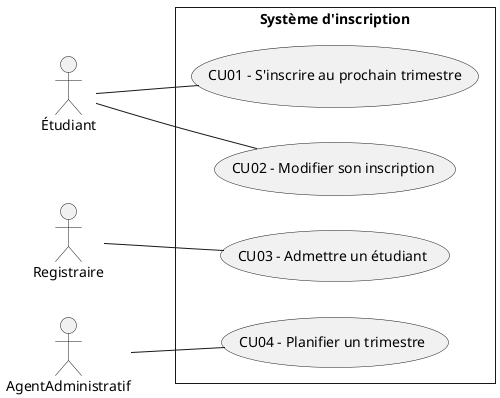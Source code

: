 
@startuml cas utilisation
skinparam backgroundColor white
skinparam style strictuml
left to right direction
rectangle "Système d'inscription"{
(CU01 - S'inscrire au prochain trimestre) as CU01
(CU02 - Modifier son inscription) as CU02
(CU03 - Admettre un étudiant) as CU03
(CU04 - Planifier un trimestre) as CU04
}
Étudiant -- CU01
Étudiant -- CU02
Registraire -- CU03
AgentAdministratif -- CU04
@enduml

<!-- ------------------------------------------------------------------------------------------------------ -->

@startuml MDD
top to bottom direction
title MDD
skinparam backgroundColor white
skinparam style strictuml
hide empty members

package Système {
class Université <<Organisation>>
class Étudiant <<Role>>
class Inscription <<Transaction>>
class Cours <<Description d'entité>>{
  sigle: String
}
class Trimestre <<Planification>>{
  session : String
  année : Entier
  debutInscription : Date 
  finInscription : Date 
}
class GroupeCours <<Service>>
class Horaire <<Planification>>
Université "1" -- "*" Cours: Offre des formations >
Université "1" -- "*" Étudiant: Offre des service a >
Université "1" -- "*" Inscription : Enregistre >
Étudiant "1" - "*" Inscription: Effectue >
Inscription "1" -- "*" GroupeCours: Est-pour >
Cours "1" -- "*" GroupeCours: Est-enseigné-dans <
GroupeCours "1" -- "1" Horaire: Se-donne-selon >
GroupeCours "*" -- "1" Trimestre: À-lieu-dans >
Cours "1" -- "*" Cours: Est-préalable-à >
}
@enduml


<!-- ------------------------------------------------------------------------------------------------------ -->

@startuml DSS
skinparam backgroundColor white

hide footbox
title Scénario de S'inscrire à un trimestre
'Dans un DSS, un actor est externe au système
'Truc PlantUML - “as E” définit E comme un synonyme de :Étudiant. 
'Truc PlantUML - il faut mettre les "" autour du nom :Étudiant, car cela commence avec deux points (:)
actor ":Étudiant" as E
'Système vu en tant que boîte noire. Le nom pourrait être “Système de vente NextGen” 
'  mais on se contente de “Système”.
'les deux points (:) indiquent une instance et sont expliqués dans 
'  le chapitre sur la notation des diagrammes de sequence UML
participant ":Système" as S
E->S: démarrerInscription(adresseIP)
'Cadre d’interaction pour représenter une boucle UML avec une expression booléenne servant de garde
'Truc PlantUML – tout ce qui suit “loop” est considéré comme une condition de la boucle (sytaxe est souple)
loop Inscription pas confirmée
  E->S: saisirCours(cours)
' Valeur(s) de retour au message précédent. Abstraction ne tenant pas compte de la présentation ni du medium. La ligne de retour est facultative si rien n’est retourné.
  E<--S: infos et groupes
  loop n'a pas ajouté groupe-cours
    E->S : saisirGroupeCours(groupeCours)
    E<--S : horaire du groupe
  end
  E->S: ajouterGroupeCours(groupeCours)
'Truc PlantUML – end signifie la fin de la boucle (ça ferme le cadre d’interaction)
end
E->S: terminerInscription
E<--S: demande d'authentification
E->S: finaliserInscription(clé)
@enduml



<!-- ------------------------------------------------------------------------------------------------------ -->

@startuml CU01-RDCU-demarrerInscription-1
skinparam backgroundColor white

skinparam style strictuml
title Réalisation de cas d'utilisation: démarrerInscription
-> ":?" : démarrerInscription(adresseIP)
@enduml


<!-- ------------------------------------------------------------------------------------------------------ -->

@startuml CU01-RDCU-demarrerInscription-2
skinparam backgroundColor white

skinparam style strictuml
title Réalisation de cas d'utilisation: démarrerInscription
participant ":GestionnaireInscription" as C
note left of C: GRASP Contrôleur de session
-> C : démarrerInscription(adresseIP)

@enduml


<!-- ------------------------------------------------------------------------------------------------------ -->

@startuml CU01-RDCU-demarrerInscription-3
skinparam backgroundColor white
skinparam style strictuml
participant "?"
create "ins:Inscription"
"?"-> "ins:Inscription" : create(adresseIP)
@enduml


<!-- ------------------------------------------------------------------------------------------------------ -->

@startuml CU01-RDCU-demarrerInscription-4
skinparam backgroundColor white
skinparam style strictuml
participant ":ControleurInscription" as gl
participant "ins:Inscription" as ins
create ins
note right of gl: GRASP Créateur\n(createur par default)
gl -> ins : create(adresseIP)
@enduml


<!-- ------------------------------------------------------------------------------------------------------ -->

@startuml CU01-RDCU-demarrerInscription-5
skinparam backgroundColor white
skinparam style strictuml
participant ":ControleurInscription" as C
participant "ins:Inscription" as I
title Réalisation de cas d'utilisation: démarrerInscription
note left of C : GRASP Contrôleur de session\n(aucun objet racine dans\nle modèle du domaine)
-> C : démarrerInscription(adresseIP)
note right: GRASP Créateur\n(Createur par default)
C --> I**: create(adresseIp)
@enduml


<!-- ------------------------------------------------------------------------------------------------------ -->

@startuml CU01-RDCU-demarrerInscription-6
skinparam backgroundColor white
skinparam style strictuml
participant ":GestionnaireInscription" as Ctrlr
title Réalisation de cas d'utilisation: démarrerInscription
note left of Ctrlr : GRASP Contrôleur de session\n(aucun objet racine dans\nle modèle du domaine)
-> Ctrlr : démarrerInscription(adresseIP)
note right of Ctrlr: GRASP Créateur\npar default
create "ins:Inscription"
Ctrlr -> "ins:Inscription" : create(adresseIP)
@enduml


<!-- ------------------------------------------------------------------------------------------------------ -->

@startuml CU01-RDCU-saisirCours-1
skinparam backgroundColor white
skinparam style strictuml
participant ":GestionnaireInscription" as Ctrlr
title Réalisation de cas d'utilisation: saisirCours
-> Ctrlr : saisirCours(cours)
note left of Ctrlr : GRASP Contrôleur de session\n(aucun objet racine dans\nle modèle du domaine)
Ctrlr -> ":Université" : groupes = getGroupes(cours)
note right: GRASP Expert (Catalogue et\nCours serait les experts de\ncours et des groupes)
":Université" -> ":Map<Cours>" : c = chercher(cours)
":Université" -> "c:Cours" : groupes = getGroupes
@enduml


<!-- ------------------------------------------------------------------------------------------------------ -->

@startuml CU01-RDCU-saisirCours-2
skinparam backgroundColor white
skinparam style strictuml
hide empty methods
hide empty members
class Université
class GroupeCours {
identificateur : String
}
class Cours {
titre : String
}
Université "1" - "*" Cours : répertorie >
Cours "1" - "*" GroupeCours : est-dispensé-dans >
@enduml


<!-- ------------------------------------------------------------------------------------------------------ -->

@startuml CU01-RDCU-saisirCours-3
skinparam backgroundColor white
skinparam style strictuml
object ":Université" as cat
object "c1:Cours" as c1 {
  titre = "LOG121"
}
object "c2:Cours" as c2 {
  titre = "LOG210"
}
object "c3:Cours" as c3 {
  titre = "LOG240"
}
cat -- c1
cat -- c2
cat -- c3
@enduml


<!-- ------------------------------------------------------------------------------------------------------ -->

@startuml CU01-RDCU-saisirCours-4
skinparam backgroundColor white
skinparam style strictuml
object ":Université" as cat
object "c1:Cours" as c1 {
  titre = "LOG121"
}
object "c2:Cours" as c2 {
  titre = "LOG210"
}
object "c3:Cours" as c3 {
  titre = "LOG240"
}
object ":Map<Cours>" as map
cat - map
map -- c1
map -- c2
map -- c3
@enduml


<!-- ------------------------------------------------------------------------------------------------------ -->

@startuml CU01-RDCU-saisirGroupeCours-1
skinparam backgroundColor white
skinparam style strictuml
participant ":Gestionnaire\nInscription" as Ctrlr
title Réalisation de cas d'utilisation: saisirGroupeCours
-> Ctrlr : saisirGroupeCours(groupeCours)
note left of Ctrlr : GRASP Contrôleur de session\n(aucun objet racine dans\nle modèle du domaine)
Ctrlr -> ":Université" : horaire =\ngetHoraire(groupeCours)
note right: GRASP Expert (Catalogue et\nCours serait les experts de\ncours et des horaires)
":Université" -> ":Map<Cours>" : c =\nchercher(cours)
note right: Notez que la valeur de cours\nsera décortiquée de groupeCours,\np.ex. "LOG210" de "LOG210-01"
":Université" -> "c:Cours" : horaire = getHoraire(groupeCours)
note right: GRASP Expert (GroupeCours\nserait l'expert des horaires)
"c:Cours" -> ":Map\n<GroupeCours>" : gc =\nchercher(groupe)
"c:Cours" -> "gc:\nGroupeCours" : horaire =\ngetHoraire
@enduml


<!-- ------------------------------------------------------------------------------------------------------ -->

@startuml CU01-RDCU-ajouterGroupeCour
skinparam backgroundColor white
skinparam style strictuml
participant ":Gestionnaire\nInscription" as Ctrlr
title Réalisation de cas d'utilisation: ajouterGroupeCours
-> Ctrlr : ajouterGroupeCours(groupeCours)
note left of Ctrlr : GRASP Contrôleur de session\n(aucun objet racine dans\nle modèle du domaine)
note left of Ctrlr : GRASP Expert justifie\ntoutes les autres méthodes\ndans ce diagramme
Ctrlr -> ":Université" : gc=\ngetGroupeCours\n(groupeCours)
":Université" -> ":Map<Cours>" : c=chercher(cours)
":Université" -> "c:Cours" : gc=\ngetGroupeCours(groupe)
"c:Cours" -> ":Map\n<GroupeCours>" : gc=\nchercher\n(groupe)
Ctrlr -> "ins:Inscription" : ajouterGroupeCours(gc)
@enduml


<!-- ------------------------------------------------------------------------------------------------------ -->

@startuml CU01-RDCU-finaliserInscription
skinparam backgroundColor white
skinparam style strictuml
participant ":Gestionnaire\nInscription" as Ctrlr
title Réalisation de cas d'utilisation: finaliserInscription
-> Ctrlr : finaliserInscription(clé)
note left of Ctrlr : GRASP Contrôleur de session\n(aucun objet racine dans\nle modèle du domaine)
note left of Ctrlr : GRASP Expert justifie\ntoutes les autres méthodes\ndans ce diagramme
Ctrlr -> "e:Étudiant" : estValide=\nestValid(clé)
alt estValide
Ctrlr -> "ins:Inscription" : setÉtudiant(e)
Ctrlr -> "ins:Inscription" : setDateHeure(now)
else !estValide
create CléNonValideException
Ctrlr --> CléNonValideException : create
end
@enduml
